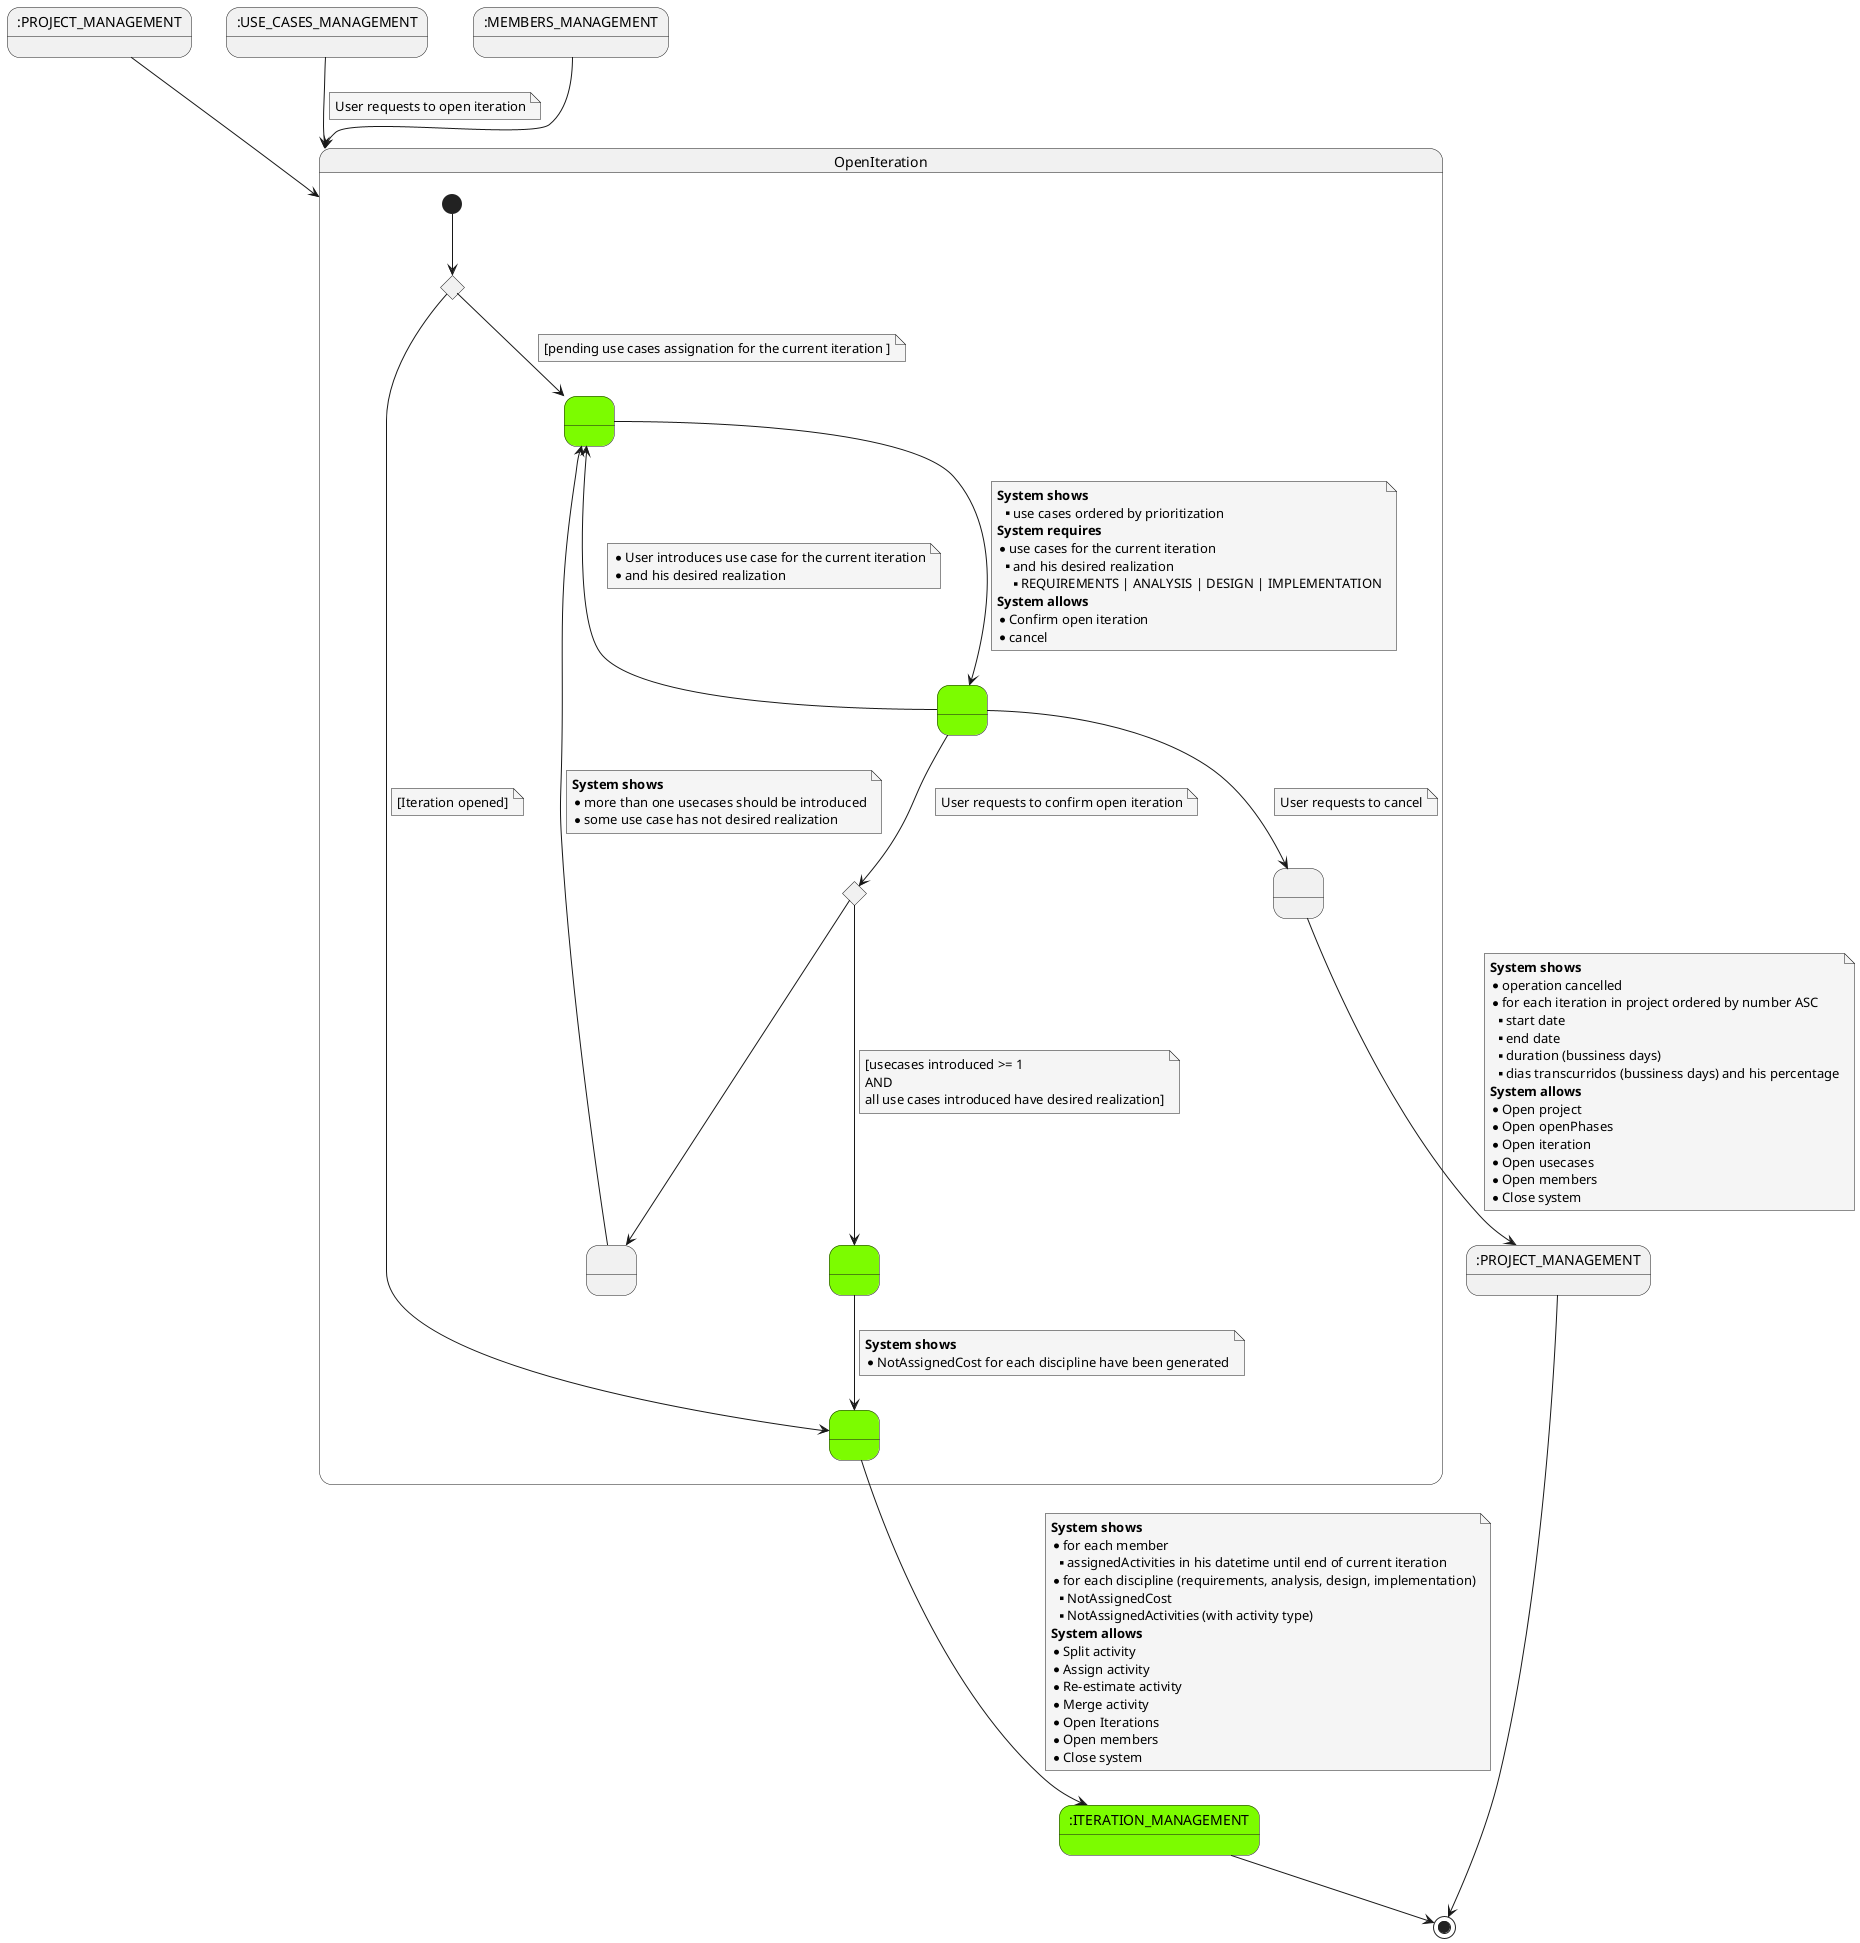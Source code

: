 @startuml

skinparam {
    NoteBackgroundColor #whiteSmoke
}

state 12 as ":PROJECT_MANAGEMENT"

    0 --> OpenIteration
    2 --> OpenIteration
    note on link
        User requests to open iteration
    end note
    3 --> OpenIteration

state ITERATION_MANAGEMENT as ":ITERATION_MANAGEMENT" #LawnGreen
state 2 as ":USE_CASES_MANAGEMENT"
state 3 as ":MEMBERS_MANAGEMENT"

    state 0 as ":PROJECT_MANAGEMENT"
state OpenIteration {

    state 1  <<choice>>
    state 4 as " " #LawnGreen
    state 6 as " " #LawnGreen
    state 7 <<choice>>
    state 9 as " " #LawnGreen
    state 20 as " " #LawnGreen
    state 10 as " "
    state 11 as " "

    [*] --> 1

    1 --> 4
    note on link
        [pending use cases assignation for the current iteration ]
    end note
    4 --> 6
    note on link
        <b>System shows</b>
        ** use cases ordered by prioritization
        <b>System requires</b>
        * use cases for the current iteration
        ** and his desired realization
        *** REQUIREMENTS | ANALYSIS | DESIGN | IMPLEMENTATION
        <b>System allows</b>
        * Confirm open iteration
        * cancel
    end note

    6 -down-> 11
    note on link
        User requests to cancel
    end note

    6 --> 4
    note on link
        * User introduces use case for the current iteration
        * and his desired realization
    end note
    6 --> 7
    note on link
        User requests to confirm open iteration
    end note
    7 --> 9
    note on link
    [usecases introduced >= 1
    AND
    all use cases introduced have desired realization]
    end note

    9--> 20
    note on link
        <b>System shows</b>
        * NotAssignedCost for each discipline have been generated
    end note

    7 --> 10

    10 --> 4
    note on link
        <b>System shows</b>
        * more than one usecases should be introduced
        * some use case has not desired realization
    end note

    1 --> 20
    note on link
        [Iteration opened]
    end note

}
    11 -down-> 12
    note on link
            <b>System shows</b>
            * operation cancelled
            * for each iteration in project ordered by number ASC
            ** start date
            ** end date
            ** duration (bussiness days)
            ** dias transcurridos (bussiness days) and his percentage
            <b>System allows</b>
            * Open project
            * Open openPhases
            * Open iteration
            * Open usecases
            * Open members
            * Close system
    end note

    20 --> ITERATION_MANAGEMENT
    note on link
     <b>System shows</b>
     * for each member
     **assignedActivities in his datetime until end of current iteration
     * for each discipline (requirements, analysis, design, implementation)
     ** NotAssignedCost
     ** NotAssignedActivities (with activity type)
     <b>System allows</b>
     * Split activity
     * Assign activity
     * Re-estimate activity
     * Merge activity
     * Open Iterations
     * Open members
     * Close system
    end note

    ITERATION_MANAGEMENT --> [*]

    12 --> [*]

@enduml
